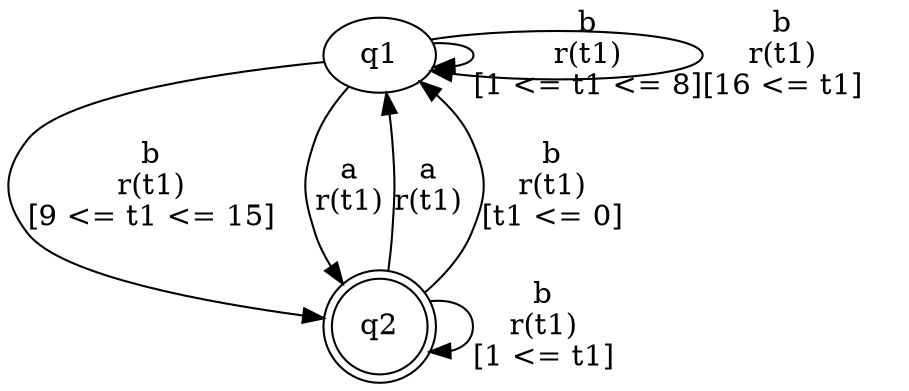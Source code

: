 digraph "tests_1/test24/solution200/solution" {
	q1[label=q1]
	q2[label=q2 shape=doublecircle]
	q1 -> q2[label="b\nr(t1)\n[9 <= t1 <= 15]"]
	q2 -> q1[label="a\nr(t1)\n"]
	q2 -> q2[label="b\nr(t1)\n[1 <= t1]"]
	q2 -> q1[label="b\nr(t1)\n[t1 <= 0]"]
	q1 -> q2[label="a\nr(t1)\n"]
	q1 -> q1[label="b\nr(t1)\n[1 <= t1 <= 8]"]
	q1 -> q1[label="b\nr(t1)\n[16 <= t1]"]
}
